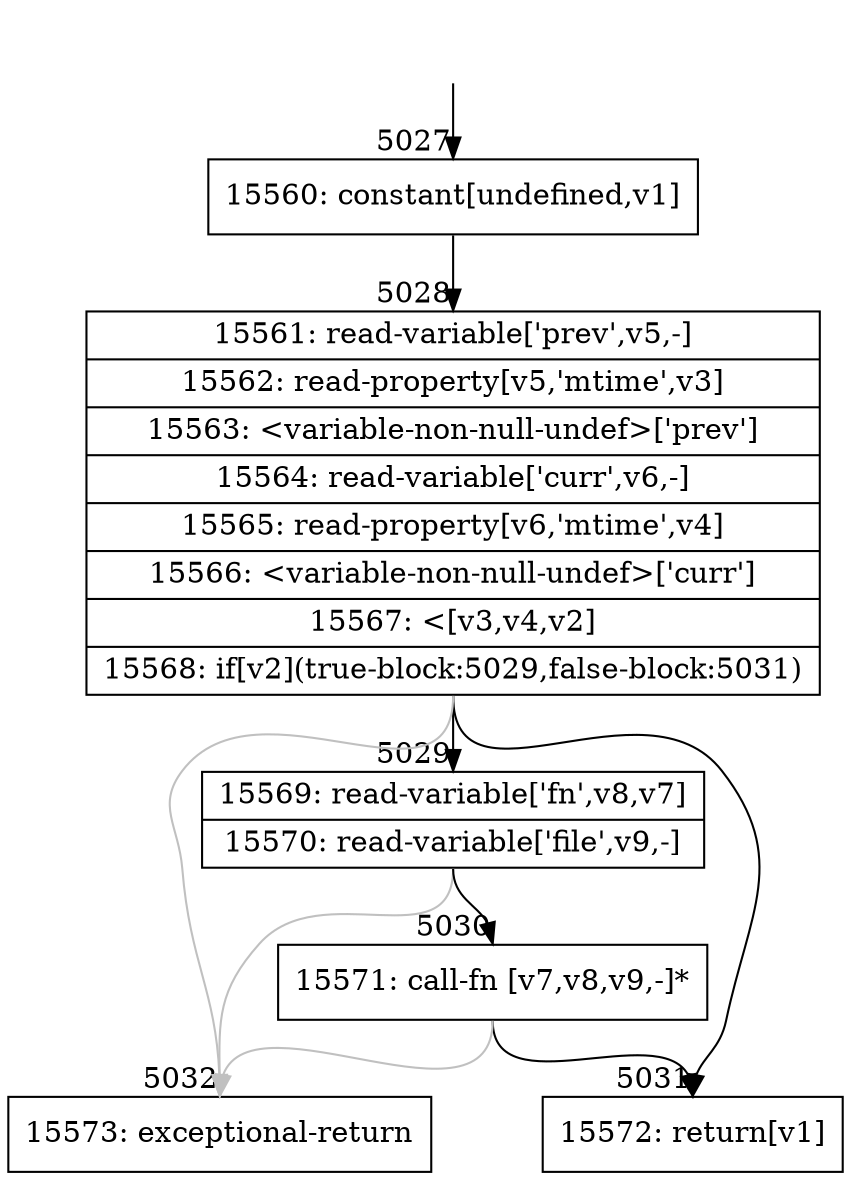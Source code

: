 digraph {
rankdir="TD"
BB_entry446[shape=none,label=""];
BB_entry446 -> BB5027 [tailport=s, headport=n, headlabel="    5027"]
BB5027 [shape=record label="{15560: constant[undefined,v1]}" ] 
BB5027 -> BB5028 [tailport=s, headport=n, headlabel="      5028"]
BB5028 [shape=record label="{15561: read-variable['prev',v5,-]|15562: read-property[v5,'mtime',v3]|15563: \<variable-non-null-undef\>['prev']|15564: read-variable['curr',v6,-]|15565: read-property[v6,'mtime',v4]|15566: \<variable-non-null-undef\>['curr']|15567: \<[v3,v4,v2]|15568: if[v2](true-block:5029,false-block:5031)}" ] 
BB5028 -> BB5029 [tailport=s, headport=n, headlabel="      5029"]
BB5028 -> BB5031 [tailport=s, headport=n, headlabel="      5031"]
BB5028 -> BB5032 [tailport=s, headport=n, color=gray, headlabel="      5032"]
BB5029 [shape=record label="{15569: read-variable['fn',v8,v7]|15570: read-variable['file',v9,-]}" ] 
BB5029 -> BB5030 [tailport=s, headport=n, headlabel="      5030"]
BB5029 -> BB5032 [tailport=s, headport=n, color=gray]
BB5030 [shape=record label="{15571: call-fn [v7,v8,v9,-]*}" ] 
BB5030 -> BB5031 [tailport=s, headport=n]
BB5030 -> BB5032 [tailport=s, headport=n, color=gray]
BB5031 [shape=record label="{15572: return[v1]}" ] 
BB5032 [shape=record label="{15573: exceptional-return}" ] 
//#$~ 5861
}
